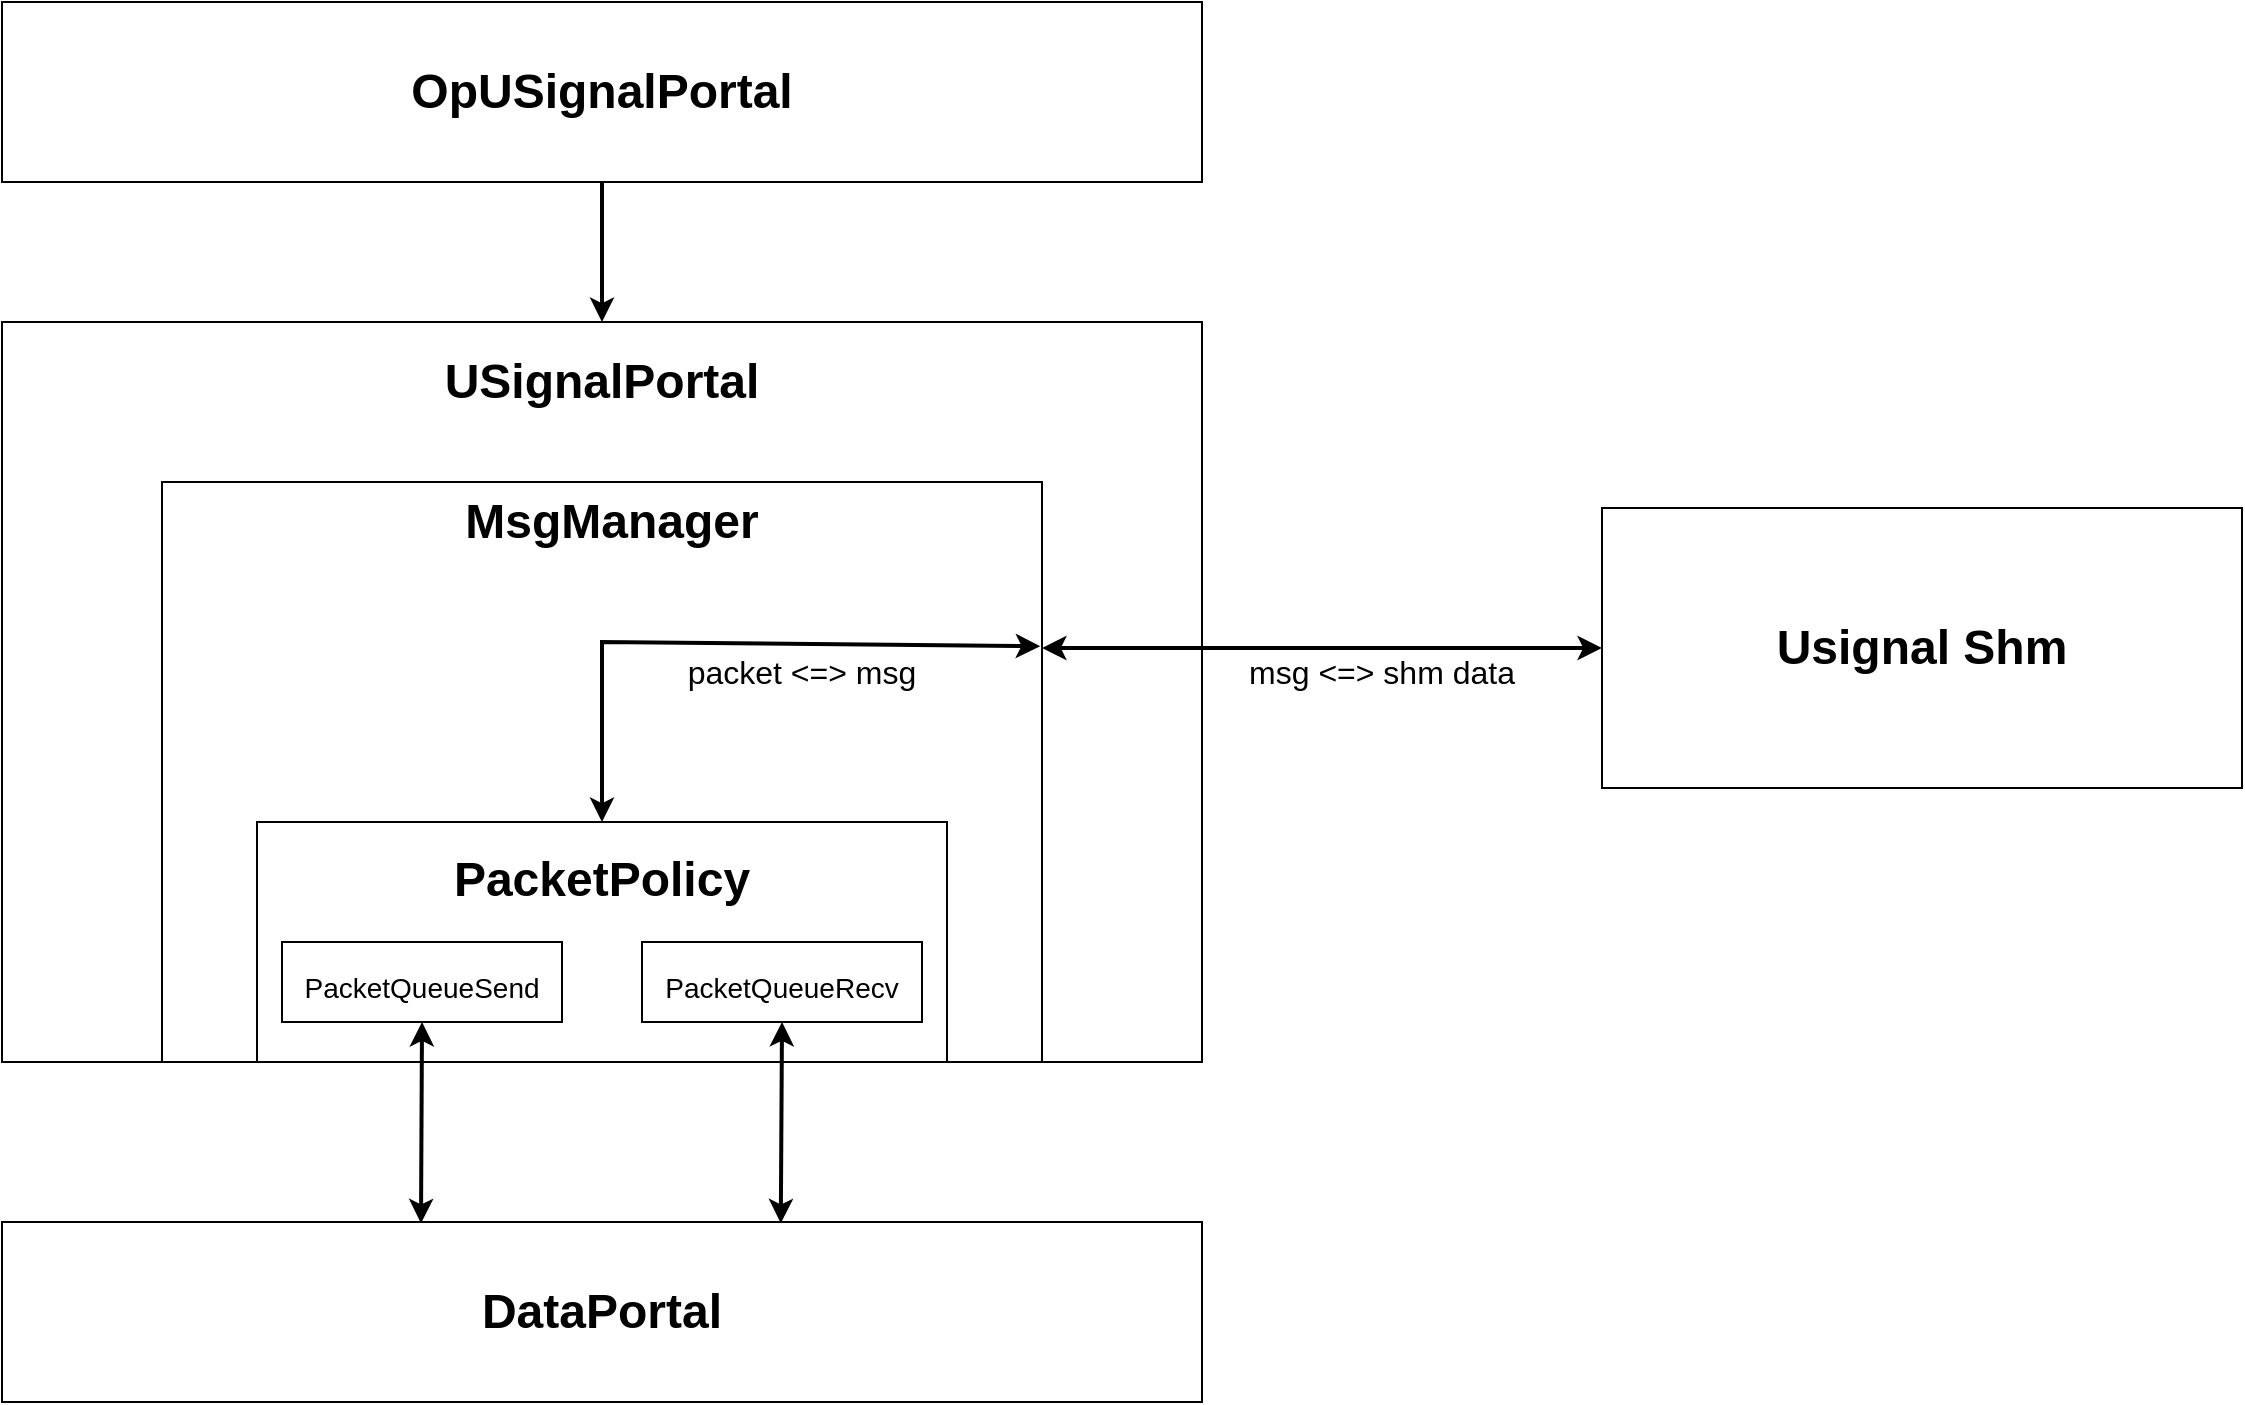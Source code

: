 <mxfile version="20.0.1" type="github">
  <diagram id="1JJFmrZDCJCVyrGSCIPN" name="Page-1">
    <mxGraphModel dx="2062" dy="1154" grid="1" gridSize="10" guides="1" tooltips="1" connect="1" arrows="1" fold="1" page="1" pageScale="1" pageWidth="827" pageHeight="1169" math="0" shadow="0">
      <root>
        <mxCell id="0" />
        <mxCell id="1" parent="0" />
        <mxCell id="SlVcP2jCpKMH03LrzHKm-2" value="&lt;b&gt;&lt;font style=&quot;font-size: 24px;&quot;&gt;DataPortal&lt;/font&gt;&lt;/b&gt;" style="rounded=0;whiteSpace=wrap;html=1;" parent="1" vertex="1">
          <mxGeometry x="120" y="830" width="600" height="90" as="geometry" />
        </mxCell>
        <mxCell id="SlVcP2jCpKMH03LrzHKm-3" value="&lt;h1&gt;&lt;br&gt;&lt;/h1&gt;" style="text;html=1;strokeColor=none;fillColor=none;spacing=5;spacingTop=-20;whiteSpace=wrap;overflow=hidden;rounded=0;" parent="1" vertex="1">
          <mxGeometry x="200" y="390" width="220" height="40" as="geometry" />
        </mxCell>
        <mxCell id="SlVcP2jCpKMH03LrzHKm-4" value="" style="rounded=0;whiteSpace=wrap;html=1;fontSize=18;" parent="1" vertex="1">
          <mxGeometry x="120" y="380" width="600" height="370" as="geometry" />
        </mxCell>
        <mxCell id="SlVcP2jCpKMH03LrzHKm-5" value="&lt;h1&gt;&lt;font style=&quot;font-size: 24px;&quot;&gt;USignalPortal&lt;/font&gt;&lt;/h1&gt;" style="text;html=1;strokeColor=none;fillColor=none;spacing=5;spacingTop=-20;whiteSpace=wrap;overflow=hidden;rounded=0;fontSize=18;align=center;" parent="1" vertex="1">
          <mxGeometry x="330" y="370" width="180" height="60" as="geometry" />
        </mxCell>
        <mxCell id="SlVcP2jCpKMH03LrzHKm-6" value="" style="rounded=0;whiteSpace=wrap;html=1;fontSize=24;" parent="1" vertex="1">
          <mxGeometry x="200" y="460" width="440" height="290" as="geometry" />
        </mxCell>
        <mxCell id="SlVcP2jCpKMH03LrzHKm-8" value="&lt;h1 style=&quot;text-align: left;&quot;&gt;OpUSignalPortal&lt;/h1&gt;" style="rounded=0;whiteSpace=wrap;html=1;" parent="1" vertex="1">
          <mxGeometry x="120" y="220" width="600" height="90" as="geometry" />
        </mxCell>
        <mxCell id="SlVcP2jCpKMH03LrzHKm-9" value="&lt;h1&gt;&lt;font style=&quot;font-size: 24px;&quot;&gt;MsgManager&lt;/font&gt;&lt;/h1&gt;" style="text;html=1;strokeColor=none;fillColor=none;spacing=5;spacingTop=-20;whiteSpace=wrap;overflow=hidden;rounded=0;fontSize=18;align=center;" parent="1" vertex="1">
          <mxGeometry x="330" y="440" width="190" height="65" as="geometry" />
        </mxCell>
        <mxCell id="SlVcP2jCpKMH03LrzHKm-10" value="" style="rounded=0;whiteSpace=wrap;html=1;fontSize=24;" parent="1" vertex="1">
          <mxGeometry x="247.5" y="630" width="345" height="120" as="geometry" />
        </mxCell>
        <mxCell id="SlVcP2jCpKMH03LrzHKm-11" value="&lt;h1&gt;&lt;font style=&quot;font-size: 24px;&quot;&gt;PacketPolicy&lt;/font&gt;&lt;/h1&gt;" style="text;html=1;strokeColor=none;fillColor=none;spacing=5;spacingTop=-20;whiteSpace=wrap;overflow=hidden;rounded=0;fontSize=24;align=center;" parent="1" vertex="1">
          <mxGeometry x="325" y="600" width="190" height="80" as="geometry" />
        </mxCell>
        <mxCell id="SlVcP2jCpKMH03LrzHKm-12" value="&lt;span style=&quot;font-size: 14px;&quot;&gt;PacketQueueSend&lt;/span&gt;" style="rounded=0;whiteSpace=wrap;html=1;fontSize=24;align=center;" parent="1" vertex="1">
          <mxGeometry x="260" y="690" width="140" height="40" as="geometry" />
        </mxCell>
        <mxCell id="SlVcP2jCpKMH03LrzHKm-13" value="&lt;font style=&quot;font-size: 14px;&quot;&gt;PacketQueueRecv&lt;/font&gt;" style="rounded=0;whiteSpace=wrap;html=1;fontSize=24;align=center;" parent="1" vertex="1">
          <mxGeometry x="440" y="690" width="140" height="40" as="geometry" />
        </mxCell>
        <mxCell id="SlVcP2jCpKMH03LrzHKm-14" value="" style="endArrow=classic;startArrow=classic;html=1;rounded=0;fontFamily=Helvetica;fontSize=24;entryX=0.5;entryY=1;entryDx=0;entryDy=0;exitX=0.649;exitY=0.007;exitDx=0;exitDy=0;exitPerimeter=0;strokeWidth=2;" parent="1" source="SlVcP2jCpKMH03LrzHKm-2" target="SlVcP2jCpKMH03LrzHKm-13" edge="1">
          <mxGeometry width="50" height="50" relative="1" as="geometry">
            <mxPoint x="340" y="810" as="sourcePoint" />
            <mxPoint x="390" y="760" as="targetPoint" />
          </mxGeometry>
        </mxCell>
        <mxCell id="SlVcP2jCpKMH03LrzHKm-15" value="" style="endArrow=classic;startArrow=classic;html=1;rounded=0;fontFamily=Helvetica;fontSize=24;exitX=0.649;exitY=0.007;exitDx=0;exitDy=0;exitPerimeter=0;strokeWidth=2;" parent="1" edge="1">
          <mxGeometry width="50" height="50" relative="1" as="geometry">
            <mxPoint x="329.5" y="830.63" as="sourcePoint" />
            <mxPoint x="330" y="730" as="targetPoint" />
          </mxGeometry>
        </mxCell>
        <mxCell id="SlVcP2jCpKMH03LrzHKm-18" style="edgeStyle=orthogonalEdgeStyle;rounded=0;orthogonalLoop=1;jettySize=auto;html=1;exitX=0;exitY=0.5;exitDx=0;exitDy=0;fontFamily=Helvetica;fontSize=24;strokeWidth=2;startArrow=classic;startFill=1;" parent="1" source="SlVcP2jCpKMH03LrzHKm-16" edge="1">
          <mxGeometry relative="1" as="geometry">
            <mxPoint x="640" y="543" as="targetPoint" />
          </mxGeometry>
        </mxCell>
        <mxCell id="SlVcP2jCpKMH03LrzHKm-16" value="&lt;b&gt;Usignal Shm&lt;/b&gt;" style="rounded=0;whiteSpace=wrap;html=1;fontFamily=Helvetica;fontSize=24;" parent="1" vertex="1">
          <mxGeometry x="920" y="473" width="320" height="140" as="geometry" />
        </mxCell>
        <mxCell id="SlVcP2jCpKMH03LrzHKm-17" value="" style="endArrow=classic;html=1;rounded=0;fontFamily=Helvetica;fontSize=24;exitX=0.5;exitY=1;exitDx=0;exitDy=0;entryX=0.5;entryY=0;entryDx=0;entryDy=0;fontStyle=1;strokeWidth=2;" parent="1" source="SlVcP2jCpKMH03LrzHKm-8" target="SlVcP2jCpKMH03LrzHKm-4" edge="1">
          <mxGeometry width="50" height="50" relative="1" as="geometry">
            <mxPoint x="330" y="370" as="sourcePoint" />
            <mxPoint x="310" y="370" as="targetPoint" />
          </mxGeometry>
        </mxCell>
        <mxCell id="SlVcP2jCpKMH03LrzHKm-19" value="" style="endArrow=classic;startArrow=classic;html=1;rounded=0;fontFamily=Helvetica;fontSize=24;strokeWidth=2;entryX=0.998;entryY=0.283;entryDx=0;entryDy=0;exitX=0.5;exitY=0;exitDx=0;exitDy=0;entryPerimeter=0;" parent="1" source="SlVcP2jCpKMH03LrzHKm-10" target="SlVcP2jCpKMH03LrzHKm-6" edge="1">
          <mxGeometry width="50" height="50" relative="1" as="geometry">
            <mxPoint x="880" y="710" as="sourcePoint" />
            <mxPoint x="930" y="660" as="targetPoint" />
            <Array as="points">
              <mxPoint x="420" y="540" />
            </Array>
          </mxGeometry>
        </mxCell>
        <mxCell id="SlVcP2jCpKMH03LrzHKm-20" value="&lt;font style=&quot;font-size: 16px;&quot;&gt;msg &amp;lt;=&amp;gt; shm data&lt;/font&gt;" style="text;html=1;strokeColor=none;fillColor=none;align=center;verticalAlign=middle;whiteSpace=wrap;rounded=0;fontFamily=Helvetica;fontSize=1;" parent="1" vertex="1">
          <mxGeometry x="720" y="540" width="180" height="30" as="geometry" />
        </mxCell>
        <mxCell id="SlVcP2jCpKMH03LrzHKm-21" value="&lt;font style=&quot;font-size: 16px;&quot;&gt;packet &amp;lt;=&amp;gt; msg&lt;/font&gt;" style="text;html=1;strokeColor=none;fillColor=none;align=center;verticalAlign=middle;whiteSpace=wrap;rounded=0;fontFamily=Helvetica;fontSize=1;" parent="1" vertex="1">
          <mxGeometry x="430" y="540" width="180" height="30" as="geometry" />
        </mxCell>
      </root>
    </mxGraphModel>
  </diagram>
</mxfile>
